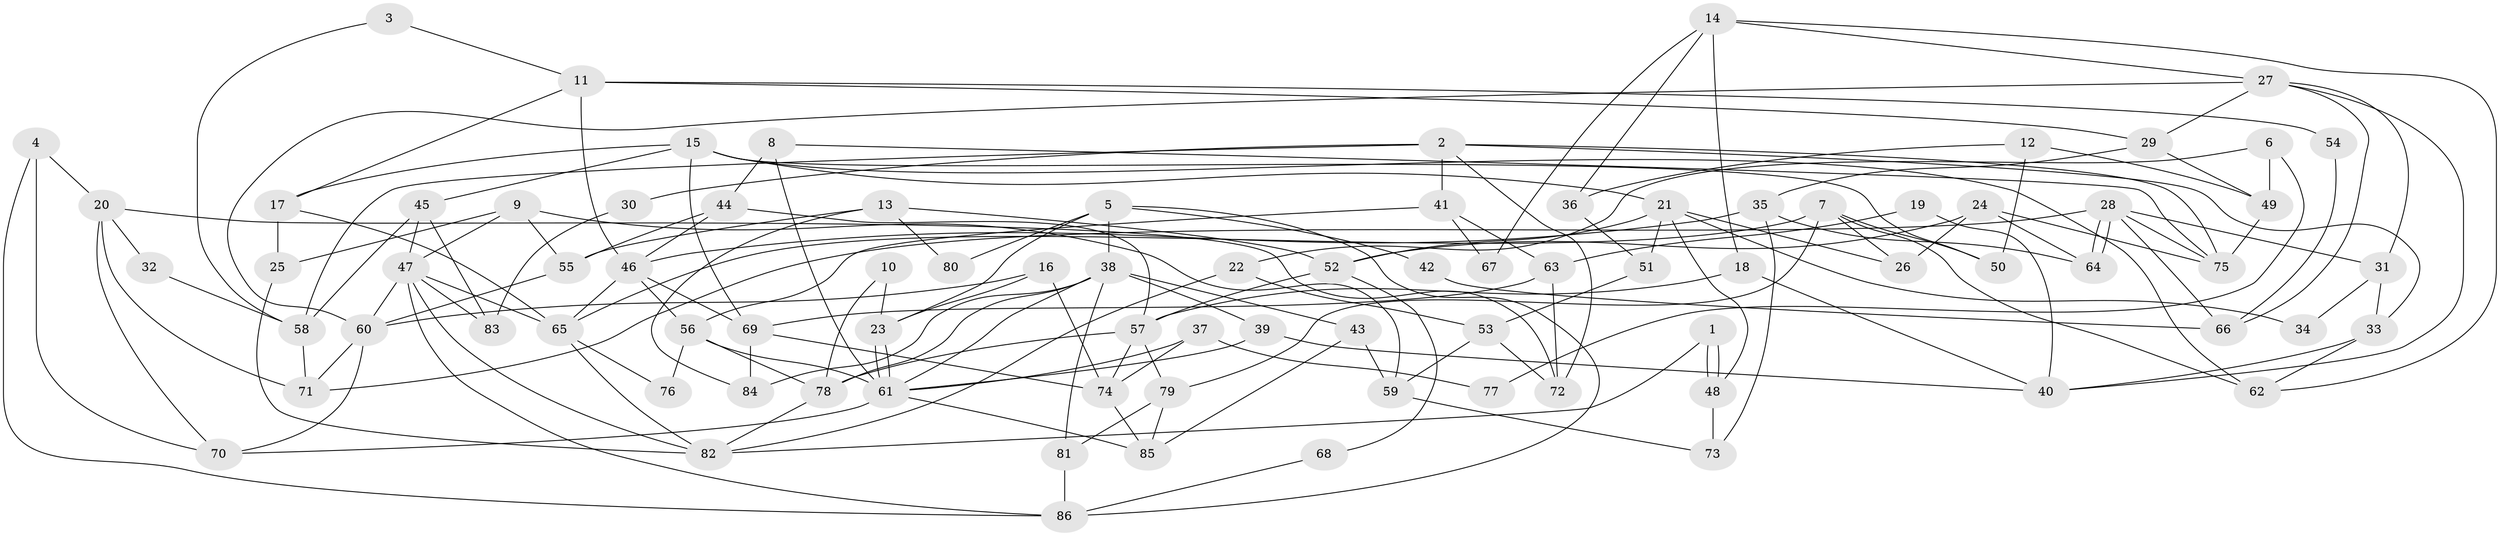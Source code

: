 // coarse degree distribution, {3: 0.21818181818181817, 8: 0.03636363636363636, 2: 0.12727272727272726, 4: 0.14545454545454545, 5: 0.14545454545454545, 7: 0.14545454545454545, 6: 0.10909090909090909, 10: 0.03636363636363636, 9: 0.03636363636363636}
// Generated by graph-tools (version 1.1) at 2025/23/03/03/25 07:23:57]
// undirected, 86 vertices, 172 edges
graph export_dot {
graph [start="1"]
  node [color=gray90,style=filled];
  1;
  2;
  3;
  4;
  5;
  6;
  7;
  8;
  9;
  10;
  11;
  12;
  13;
  14;
  15;
  16;
  17;
  18;
  19;
  20;
  21;
  22;
  23;
  24;
  25;
  26;
  27;
  28;
  29;
  30;
  31;
  32;
  33;
  34;
  35;
  36;
  37;
  38;
  39;
  40;
  41;
  42;
  43;
  44;
  45;
  46;
  47;
  48;
  49;
  50;
  51;
  52;
  53;
  54;
  55;
  56;
  57;
  58;
  59;
  60;
  61;
  62;
  63;
  64;
  65;
  66;
  67;
  68;
  69;
  70;
  71;
  72;
  73;
  74;
  75;
  76;
  77;
  78;
  79;
  80;
  81;
  82;
  83;
  84;
  85;
  86;
  1 -- 82;
  1 -- 48;
  1 -- 48;
  2 -- 75;
  2 -- 58;
  2 -- 30;
  2 -- 33;
  2 -- 41;
  2 -- 72;
  3 -- 11;
  3 -- 58;
  4 -- 70;
  4 -- 86;
  4 -- 20;
  5 -- 38;
  5 -- 86;
  5 -- 23;
  5 -- 42;
  5 -- 80;
  6 -- 22;
  6 -- 49;
  6 -- 77;
  7 -- 26;
  7 -- 79;
  7 -- 50;
  7 -- 62;
  7 -- 65;
  8 -- 44;
  8 -- 61;
  8 -- 75;
  9 -- 55;
  9 -- 47;
  9 -- 25;
  9 -- 59;
  10 -- 23;
  10 -- 78;
  11 -- 17;
  11 -- 46;
  11 -- 29;
  11 -- 54;
  12 -- 50;
  12 -- 36;
  12 -- 49;
  13 -- 52;
  13 -- 84;
  13 -- 55;
  13 -- 80;
  14 -- 62;
  14 -- 27;
  14 -- 18;
  14 -- 36;
  14 -- 67;
  15 -- 62;
  15 -- 69;
  15 -- 17;
  15 -- 21;
  15 -- 45;
  15 -- 50;
  16 -- 23;
  16 -- 60;
  16 -- 74;
  17 -- 65;
  17 -- 25;
  18 -- 40;
  18 -- 57;
  19 -- 40;
  19 -- 63;
  20 -- 72;
  20 -- 32;
  20 -- 70;
  20 -- 71;
  21 -- 52;
  21 -- 26;
  21 -- 34;
  21 -- 48;
  21 -- 51;
  22 -- 53;
  22 -- 82;
  23 -- 61;
  23 -- 61;
  24 -- 64;
  24 -- 75;
  24 -- 26;
  24 -- 52;
  25 -- 82;
  27 -- 40;
  27 -- 29;
  27 -- 31;
  27 -- 60;
  27 -- 66;
  28 -- 64;
  28 -- 64;
  28 -- 71;
  28 -- 31;
  28 -- 66;
  28 -- 75;
  29 -- 49;
  29 -- 35;
  30 -- 83;
  31 -- 33;
  31 -- 34;
  32 -- 58;
  33 -- 40;
  33 -- 62;
  35 -- 46;
  35 -- 64;
  35 -- 73;
  36 -- 51;
  37 -- 74;
  37 -- 61;
  37 -- 77;
  38 -- 78;
  38 -- 61;
  38 -- 39;
  38 -- 43;
  38 -- 81;
  38 -- 84;
  39 -- 61;
  39 -- 40;
  41 -- 56;
  41 -- 63;
  41 -- 67;
  42 -- 66;
  43 -- 59;
  43 -- 85;
  44 -- 57;
  44 -- 55;
  44 -- 46;
  45 -- 47;
  45 -- 58;
  45 -- 83;
  46 -- 56;
  46 -- 65;
  46 -- 69;
  47 -- 65;
  47 -- 82;
  47 -- 60;
  47 -- 83;
  47 -- 86;
  48 -- 73;
  49 -- 75;
  51 -- 53;
  52 -- 57;
  52 -- 68;
  53 -- 59;
  53 -- 72;
  54 -- 66;
  55 -- 60;
  56 -- 61;
  56 -- 78;
  56 -- 76;
  57 -- 74;
  57 -- 78;
  57 -- 79;
  58 -- 71;
  59 -- 73;
  60 -- 70;
  60 -- 71;
  61 -- 70;
  61 -- 85;
  63 -- 69;
  63 -- 72;
  65 -- 76;
  65 -- 82;
  68 -- 86;
  69 -- 74;
  69 -- 84;
  74 -- 85;
  78 -- 82;
  79 -- 85;
  79 -- 81;
  81 -- 86;
}
